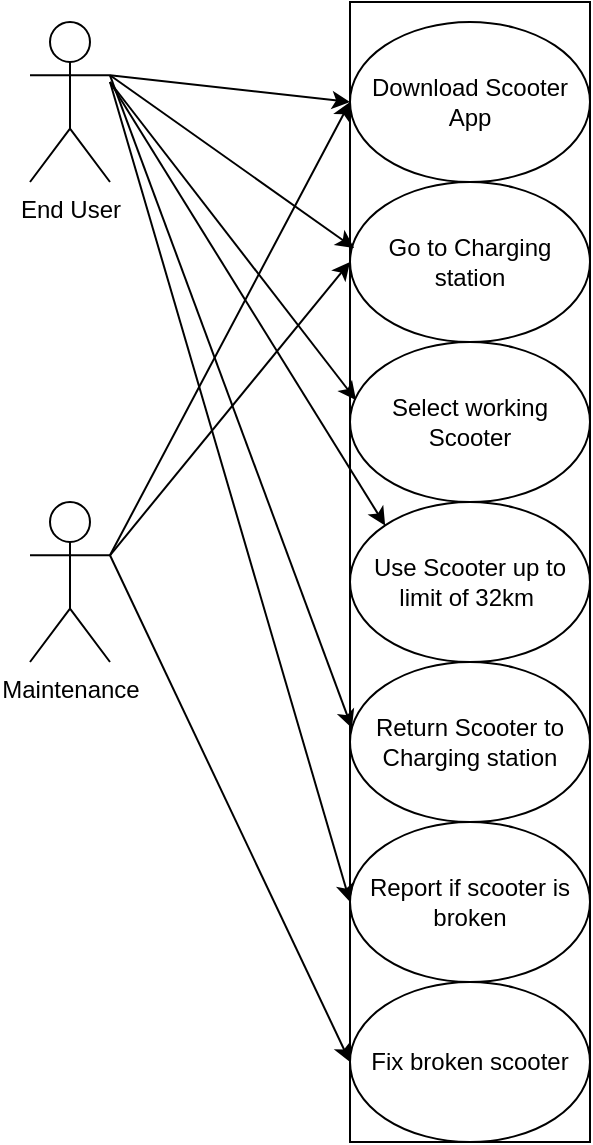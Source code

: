 <mxfile version="17.4.6" type="github">
  <diagram id="Q5Fkv8O1nG7pseiTgpzl" name="Page-1">
    <mxGraphModel dx="1422" dy="794" grid="1" gridSize="10" guides="1" tooltips="1" connect="1" arrows="1" fold="1" page="1" pageScale="1" pageWidth="1000" pageHeight="1000" math="0" shadow="0">
      <root>
        <mxCell id="0" />
        <mxCell id="1" parent="0" />
        <mxCell id="dGl3XcnX_PYZRgW9SSs4-1" value="End User" style="shape=umlActor;verticalLabelPosition=bottom;verticalAlign=top;html=1;outlineConnect=0;" vertex="1" parent="1">
          <mxGeometry x="80" y="40" width="40" height="80" as="geometry" />
        </mxCell>
        <mxCell id="dGl3XcnX_PYZRgW9SSs4-2" value="Maintenance" style="shape=umlActor;verticalLabelPosition=bottom;verticalAlign=top;html=1;outlineConnect=0;" vertex="1" parent="1">
          <mxGeometry x="80" y="280" width="40" height="80" as="geometry" />
        </mxCell>
        <mxCell id="dGl3XcnX_PYZRgW9SSs4-8" value="" style="rounded=0;whiteSpace=wrap;html=1;" vertex="1" parent="1">
          <mxGeometry x="240" y="30" width="120" height="570" as="geometry" />
        </mxCell>
        <mxCell id="dGl3XcnX_PYZRgW9SSs4-10" value="Download Scooter App" style="ellipse;whiteSpace=wrap;html=1;" vertex="1" parent="1">
          <mxGeometry x="240" y="40" width="120" height="80" as="geometry" />
        </mxCell>
        <mxCell id="dGl3XcnX_PYZRgW9SSs4-11" value="Go to Charging station" style="ellipse;whiteSpace=wrap;html=1;" vertex="1" parent="1">
          <mxGeometry x="240" y="120" width="120" height="80" as="geometry" />
        </mxCell>
        <mxCell id="dGl3XcnX_PYZRgW9SSs4-12" value="Select working Scooter" style="ellipse;whiteSpace=wrap;html=1;" vertex="1" parent="1">
          <mxGeometry x="240" y="200" width="120" height="80" as="geometry" />
        </mxCell>
        <mxCell id="dGl3XcnX_PYZRgW9SSs4-13" value="Use Scooter up to limit of 32km&amp;nbsp;" style="ellipse;whiteSpace=wrap;html=1;" vertex="1" parent="1">
          <mxGeometry x="240" y="280" width="120" height="80" as="geometry" />
        </mxCell>
        <mxCell id="dGl3XcnX_PYZRgW9SSs4-14" value="Return Scooter to Charging station" style="ellipse;whiteSpace=wrap;html=1;" vertex="1" parent="1">
          <mxGeometry x="240" y="360" width="120" height="80" as="geometry" />
        </mxCell>
        <mxCell id="dGl3XcnX_PYZRgW9SSs4-15" value="Report if scooter is broken" style="ellipse;whiteSpace=wrap;html=1;" vertex="1" parent="1">
          <mxGeometry x="240" y="440" width="120" height="80" as="geometry" />
        </mxCell>
        <mxCell id="dGl3XcnX_PYZRgW9SSs4-16" value="Fix broken scooter" style="ellipse;whiteSpace=wrap;html=1;" vertex="1" parent="1">
          <mxGeometry x="240" y="520" width="120" height="80" as="geometry" />
        </mxCell>
        <mxCell id="dGl3XcnX_PYZRgW9SSs4-17" value="" style="endArrow=classic;html=1;rounded=0;entryX=0;entryY=0.5;entryDx=0;entryDy=0;exitX=1;exitY=0.333;exitDx=0;exitDy=0;exitPerimeter=0;" edge="1" parent="1" source="dGl3XcnX_PYZRgW9SSs4-1" target="dGl3XcnX_PYZRgW9SSs4-10">
          <mxGeometry width="50" height="50" relative="1" as="geometry">
            <mxPoint x="120" y="70" as="sourcePoint" />
            <mxPoint x="170" y="20" as="targetPoint" />
          </mxGeometry>
        </mxCell>
        <mxCell id="dGl3XcnX_PYZRgW9SSs4-18" value="" style="endArrow=classic;html=1;rounded=0;entryX=0.017;entryY=0.413;entryDx=0;entryDy=0;exitX=1;exitY=0.333;exitDx=0;exitDy=0;exitPerimeter=0;entryPerimeter=0;" edge="1" parent="1" source="dGl3XcnX_PYZRgW9SSs4-1" target="dGl3XcnX_PYZRgW9SSs4-11">
          <mxGeometry width="50" height="50" relative="1" as="geometry">
            <mxPoint x="130" y="80" as="sourcePoint" />
            <mxPoint x="250" y="90" as="targetPoint" />
          </mxGeometry>
        </mxCell>
        <mxCell id="dGl3XcnX_PYZRgW9SSs4-19" value="" style="endArrow=classic;html=1;rounded=0;entryX=0.025;entryY=0.363;entryDx=0;entryDy=0;entryPerimeter=0;" edge="1" parent="1" target="dGl3XcnX_PYZRgW9SSs4-12">
          <mxGeometry width="50" height="50" relative="1" as="geometry">
            <mxPoint x="120" y="70" as="sourcePoint" />
            <mxPoint x="260" y="100" as="targetPoint" />
          </mxGeometry>
        </mxCell>
        <mxCell id="dGl3XcnX_PYZRgW9SSs4-20" value="" style="endArrow=classic;html=1;rounded=0;entryX=0;entryY=0;entryDx=0;entryDy=0;" edge="1" parent="1" target="dGl3XcnX_PYZRgW9SSs4-13">
          <mxGeometry width="50" height="50" relative="1" as="geometry">
            <mxPoint x="120" y="70" as="sourcePoint" />
            <mxPoint x="270" y="110" as="targetPoint" />
          </mxGeometry>
        </mxCell>
        <mxCell id="dGl3XcnX_PYZRgW9SSs4-21" value="" style="endArrow=classic;html=1;rounded=0;entryX=0.008;entryY=0.413;entryDx=0;entryDy=0;entryPerimeter=0;exitX=1;exitY=0.333;exitDx=0;exitDy=0;exitPerimeter=0;" edge="1" parent="1" source="dGl3XcnX_PYZRgW9SSs4-1" target="dGl3XcnX_PYZRgW9SSs4-14">
          <mxGeometry width="50" height="50" relative="1" as="geometry">
            <mxPoint x="160" y="110" as="sourcePoint" />
            <mxPoint x="280" y="120" as="targetPoint" />
          </mxGeometry>
        </mxCell>
        <mxCell id="dGl3XcnX_PYZRgW9SSs4-22" value="" style="endArrow=classic;html=1;rounded=0;entryX=0;entryY=0.5;entryDx=0;entryDy=0;" edge="1" parent="1" target="dGl3XcnX_PYZRgW9SSs4-15">
          <mxGeometry width="50" height="50" relative="1" as="geometry">
            <mxPoint x="120" y="70" as="sourcePoint" />
            <mxPoint x="290" y="130" as="targetPoint" />
          </mxGeometry>
        </mxCell>
        <mxCell id="dGl3XcnX_PYZRgW9SSs4-23" value="" style="endArrow=classic;html=1;rounded=0;entryX=0;entryY=0.5;entryDx=0;entryDy=0;exitX=1;exitY=0.333;exitDx=0;exitDy=0;exitPerimeter=0;" edge="1" parent="1" source="dGl3XcnX_PYZRgW9SSs4-2" target="dGl3XcnX_PYZRgW9SSs4-10">
          <mxGeometry width="50" height="50" relative="1" as="geometry">
            <mxPoint x="180" y="130" as="sourcePoint" />
            <mxPoint x="300" y="140" as="targetPoint" />
          </mxGeometry>
        </mxCell>
        <mxCell id="dGl3XcnX_PYZRgW9SSs4-24" value="" style="endArrow=classic;html=1;rounded=0;entryX=0;entryY=0.5;entryDx=0;entryDy=0;exitX=1;exitY=0.333;exitDx=0;exitDy=0;exitPerimeter=0;" edge="1" parent="1" source="dGl3XcnX_PYZRgW9SSs4-2" target="dGl3XcnX_PYZRgW9SSs4-11">
          <mxGeometry width="50" height="50" relative="1" as="geometry">
            <mxPoint x="190" y="140" as="sourcePoint" />
            <mxPoint x="310" y="150" as="targetPoint" />
          </mxGeometry>
        </mxCell>
        <mxCell id="dGl3XcnX_PYZRgW9SSs4-25" value="" style="endArrow=classic;html=1;rounded=0;entryX=0;entryY=0.5;entryDx=0;entryDy=0;exitX=1;exitY=0.333;exitDx=0;exitDy=0;exitPerimeter=0;" edge="1" parent="1" source="dGl3XcnX_PYZRgW9SSs4-2" target="dGl3XcnX_PYZRgW9SSs4-16">
          <mxGeometry width="50" height="50" relative="1" as="geometry">
            <mxPoint x="120" y="310" as="sourcePoint" />
            <mxPoint x="320" y="160" as="targetPoint" />
          </mxGeometry>
        </mxCell>
      </root>
    </mxGraphModel>
  </diagram>
</mxfile>

